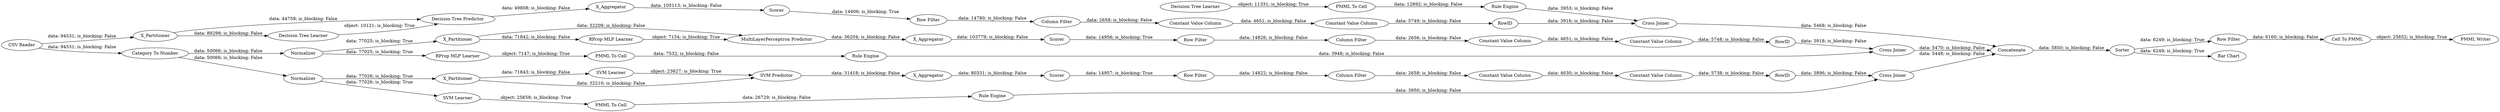 digraph {
	"-2842759947592055645_7" [label=X_Aggregator]
	"4477510523295169151_33" [label="Decision Tree Learner"]
	"4477510523295169151_34" [label="Rule Engine"]
	"-6275501975951848294_32" [label="MultiLayerPerceptron Predictor"]
	"-6275501975951848294_2" [label=X_Partitioner]
	"-6275501975951848294_31" [label="RProp MLP Learner"]
	"-7463435990900313121_9" [label="Row Filter"]
	"378840206858309844_34" [label="PMML To Cell"]
	"2846318505875155912_290" [label="Constant Value Column"]
	"-6275501975951848294_40" [label=Scorer]
	"-1566747615151239940_294" [label="Column Filter"]
	"-1820141324968618421_53" [label="Row Filter"]
	"-1566747615151239940_292" [label="Constant Value Column"]
	"-1820141324968618421_54" [label="Cell To PMML"]
	"2846318505875155912_293" [label=RowID]
	"466963644185963803_34" [label="Rule Engine"]
	"-2842759947592055645_39" [label="Cross Joiner"]
	"-7463435990900313121_290" [label="Constant Value Column"]
	"-2842759947592055645_41" [label=Scorer]
	"4019455715667384530_2" [label=X_Partitioner]
	"378840206858309844_35" [label="Rule Engine"]
	"-1820141324968618421_60" [label=Concatenate]
	"-2842759947592055645_31" [label="SVM Learner"]
	"2846318505875155912_294" [label="Column Filter"]
	"4019455715667384530_32" [label="Decision Tree Predictor"]
	"-6275501975951848294_39" [label=Normalizer]
	"-1566747615151239940_290" [label="Constant Value Column"]
	"-1566747615151239940_9" [label="Row Filter"]
	"-1566747615151239940_293" [label=RowID]
	"466963644185963803_22" [label="PMML To Cell"]
	"-2842759947592055645_2" [label=X_Partitioner]
	"-2842759947592055645_40" [label=Normalizer]
	"2846318505875155912_292" [label="Constant Value Column"]
	"-6275501975951848294_7" [label=X_Aggregator]
	"-1820141324968618421_52" [label=Sorter]
	"4019455715667384530_31" [label="Decision Tree Learner"]
	"-1820141324968618421_59" [label="Bar Chart"]
	"-7463435990900313121_293" [label=RowID]
	"4019455715667384530_38" [label="Cross Joiner"]
	"-7463435990900313121_292" [label="Constant Value Column"]
	"4019455715667384530_39" [label=Scorer]
	"-1820141324968618421_61" [label="PMML Writer"]
	"-7463435990900313121_294" [label="Column Filter"]
	"2846318505875155912_9" [label="Row Filter"]
	"466963644185963803_35" [label="RProp MLP Learner"]
	"-2842759947592055645_32" [label="SVM Predictor"]
	"4019455715667384530_7" [label=X_Aggregator]
	"4477510523295169151_28" [label="PMML To Cell"]
	"378840206858309844_33" [label="SVM Learner"]
	"-1820141324968618421_62" [label="CSV Reader"]
	"-1820141324968618421_58" [label="Category To Number"]
	"-6275501975951848294_38" [label="Cross Joiner"]
	"-2842759947592055645_41" -> "-7463435990900313121_9" [label="data: 14957; is_blocking: True"]
	"-2842759947592055645_39" -> "-1820141324968618421_60" [label="data: 5448; is_blocking: False"]
	"-1820141324968618421_58" -> "-6275501975951848294_39" [label="data: 50066; is_blocking: False"]
	"466963644185963803_22" -> "466963644185963803_34" [label="data: 7532; is_blocking: False"]
	"-2842759947592055645_2" -> "-2842759947592055645_31" [label="data: 71843; is_blocking: False"]
	"-1566747615151239940_294" -> "-1566747615151239940_290" [label="data: 2658; is_blocking: False"]
	"2846318505875155912_293" -> "-6275501975951848294_38" [label="data: 3918; is_blocking: False"]
	"-7463435990900313121_290" -> "-7463435990900313121_292" [label="data: 4630; is_blocking: False"]
	"378840206858309844_35" -> "-2842759947592055645_39" [label="data: 3950; is_blocking: False"]
	"-1820141324968618421_52" -> "-1820141324968618421_53" [label="data: 6249; is_blocking: True"]
	"-1566747615151239940_9" -> "-1566747615151239940_294" [label="data: 14780; is_blocking: False"]
	"-2842759947592055645_40" -> "-2842759947592055645_2" [label="data: 77026; is_blocking: True"]
	"2846318505875155912_292" -> "2846318505875155912_293" [label="data: 5748; is_blocking: False"]
	"-2842759947592055645_2" -> "-2842759947592055645_32" [label="data: 32210; is_blocking: False"]
	"-1820141324968618421_62" -> "4019455715667384530_2" [label="data: 94531; is_blocking: False"]
	"466963644185963803_34" -> "-6275501975951848294_38" [label="data: 3948; is_blocking: False"]
	"-7463435990900313121_293" -> "-2842759947592055645_39" [label="data: 3896; is_blocking: False"]
	"-6275501975951848294_39" -> "-6275501975951848294_2" [label="data: 77025; is_blocking: True"]
	"4019455715667384530_31" -> "4019455715667384530_32" [label="object: 10121; is_blocking: True"]
	"2846318505875155912_9" -> "2846318505875155912_294" [label="data: 14826; is_blocking: False"]
	"4019455715667384530_7" -> "4019455715667384530_39" [label="data: 105113; is_blocking: False"]
	"378840206858309844_33" -> "378840206858309844_34" [label="object: 25658; is_blocking: True"]
	"-6275501975951848294_32" -> "-6275501975951848294_7" [label="data: 36204; is_blocking: False"]
	"4019455715667384530_39" -> "-1566747615151239940_9" [label="data: 14906; is_blocking: True"]
	"-1566747615151239940_293" -> "4019455715667384530_38" [label="data: 3916; is_blocking: False"]
	"-2842759947592055645_32" -> "-2842759947592055645_7" [label="data: 31418; is_blocking: False"]
	"4019455715667384530_32" -> "4019455715667384530_7" [label="data: 49808; is_blocking: False"]
	"-1820141324968618421_53" -> "-1820141324968618421_54" [label="data: 6160; is_blocking: False"]
	"4019455715667384530_38" -> "-1820141324968618421_60" [label="data: 5468; is_blocking: False"]
	"2846318505875155912_290" -> "2846318505875155912_292" [label="data: 4651; is_blocking: False"]
	"4477510523295169151_34" -> "4019455715667384530_38" [label="data: 3953; is_blocking: False"]
	"-1820141324968618421_54" -> "-1820141324968618421_61" [label="object: 25652; is_blocking: True"]
	"-2842759947592055645_31" -> "-2842759947592055645_32" [label="object: 23627; is_blocking: True"]
	"-1820141324968618421_58" -> "-2842759947592055645_40" [label="data: 50066; is_blocking: False"]
	"4477510523295169151_28" -> "4477510523295169151_34" [label="data: 12892; is_blocking: False"]
	"-1820141324968618421_52" -> "-1820141324968618421_59" [label="data: 6249; is_blocking: True"]
	"466963644185963803_35" -> "466963644185963803_22" [label="object: 7147; is_blocking: True"]
	"-6275501975951848294_7" -> "-6275501975951848294_40" [label="data: 103779; is_blocking: False"]
	"2846318505875155912_294" -> "2846318505875155912_290" [label="data: 2656; is_blocking: False"]
	"-1566747615151239940_292" -> "-1566747615151239940_293" [label="data: 5749; is_blocking: False"]
	"4019455715667384530_2" -> "4019455715667384530_32" [label="data: 44759; is_blocking: False"]
	"-7463435990900313121_294" -> "-7463435990900313121_290" [label="data: 2658; is_blocking: False"]
	"-6275501975951848294_2" -> "-6275501975951848294_31" [label="data: 71842; is_blocking: False"]
	"4477510523295169151_33" -> "4477510523295169151_28" [label="object: 11331; is_blocking: True"]
	"-2842759947592055645_7" -> "-2842759947592055645_41" [label="data: 80331; is_blocking: False"]
	"-6275501975951848294_39" -> "466963644185963803_35" [label="data: 77025; is_blocking: True"]
	"-7463435990900313121_9" -> "-7463435990900313121_294" [label="data: 14822; is_blocking: False"]
	"378840206858309844_34" -> "378840206858309844_35" [label="data: 26729; is_blocking: False"]
	"-1566747615151239940_290" -> "-1566747615151239940_292" [label="data: 4651; is_blocking: False"]
	"-6275501975951848294_38" -> "-1820141324968618421_60" [label="data: 5470; is_blocking: False"]
	"-2842759947592055645_40" -> "378840206858309844_33" [label="data: 77026; is_blocking: True"]
	"-6275501975951848294_31" -> "-6275501975951848294_32" [label="object: 7154; is_blocking: True"]
	"-6275501975951848294_2" -> "-6275501975951848294_32" [label="data: 32209; is_blocking: False"]
	"4019455715667384530_2" -> "4019455715667384530_31" [label="data: 89299; is_blocking: False"]
	"-6275501975951848294_40" -> "2846318505875155912_9" [label="data: 14956; is_blocking: True"]
	"-1820141324968618421_62" -> "-1820141324968618421_58" [label="data: 94531; is_blocking: False"]
	"-7463435990900313121_292" -> "-7463435990900313121_293" [label="data: 5738; is_blocking: False"]
	"-1820141324968618421_60" -> "-1820141324968618421_52" [label="data: 5850; is_blocking: False"]
	rankdir=LR
}
